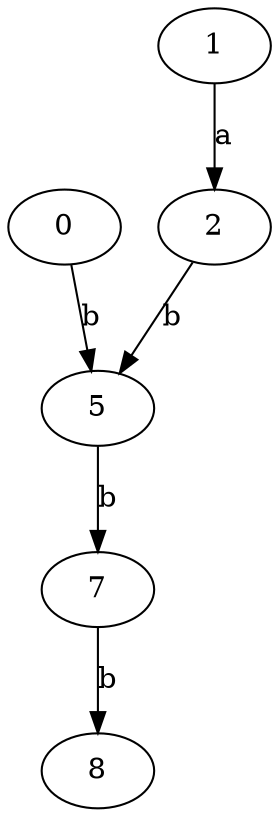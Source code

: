 strict digraph  {
2;
0;
5;
7;
1;
8;
2 -> 5  [label=b];
0 -> 5  [label=b];
5 -> 7  [label=b];
7 -> 8  [label=b];
1 -> 2  [label=a];
}
